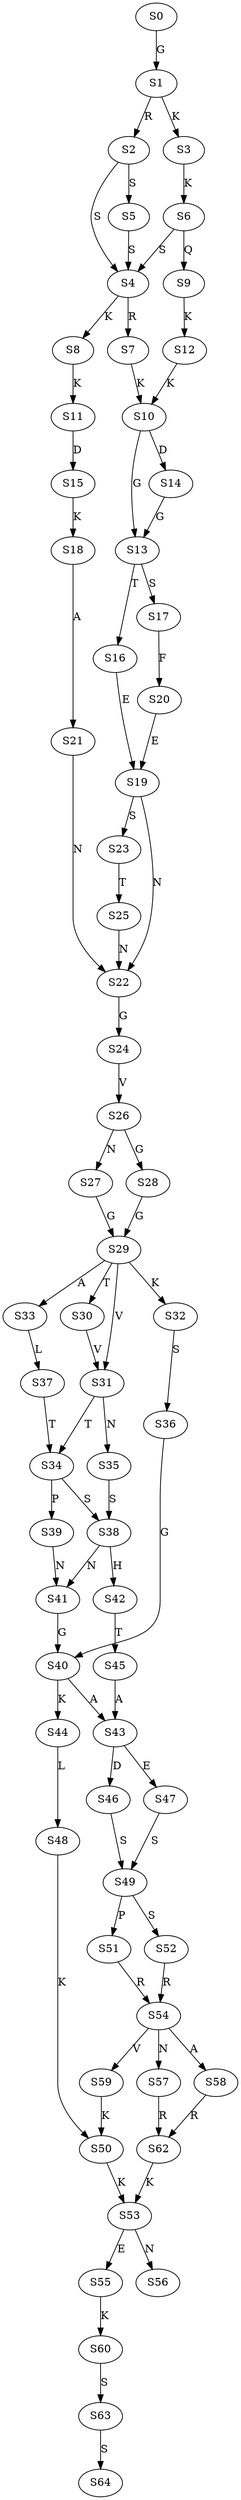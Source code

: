 strict digraph  {
	S0 -> S1 [ label = G ];
	S1 -> S2 [ label = R ];
	S1 -> S3 [ label = K ];
	S2 -> S4 [ label = S ];
	S2 -> S5 [ label = S ];
	S3 -> S6 [ label = K ];
	S4 -> S7 [ label = R ];
	S4 -> S8 [ label = K ];
	S5 -> S4 [ label = S ];
	S6 -> S4 [ label = S ];
	S6 -> S9 [ label = Q ];
	S7 -> S10 [ label = K ];
	S8 -> S11 [ label = K ];
	S9 -> S12 [ label = K ];
	S10 -> S13 [ label = G ];
	S10 -> S14 [ label = D ];
	S11 -> S15 [ label = D ];
	S12 -> S10 [ label = K ];
	S13 -> S16 [ label = T ];
	S13 -> S17 [ label = S ];
	S14 -> S13 [ label = G ];
	S15 -> S18 [ label = K ];
	S16 -> S19 [ label = E ];
	S17 -> S20 [ label = F ];
	S18 -> S21 [ label = A ];
	S19 -> S22 [ label = N ];
	S19 -> S23 [ label = S ];
	S20 -> S19 [ label = E ];
	S21 -> S22 [ label = N ];
	S22 -> S24 [ label = G ];
	S23 -> S25 [ label = T ];
	S24 -> S26 [ label = V ];
	S25 -> S22 [ label = N ];
	S26 -> S27 [ label = N ];
	S26 -> S28 [ label = G ];
	S27 -> S29 [ label = G ];
	S28 -> S29 [ label = G ];
	S29 -> S30 [ label = T ];
	S29 -> S31 [ label = V ];
	S29 -> S32 [ label = K ];
	S29 -> S33 [ label = A ];
	S30 -> S31 [ label = V ];
	S31 -> S34 [ label = T ];
	S31 -> S35 [ label = N ];
	S32 -> S36 [ label = S ];
	S33 -> S37 [ label = L ];
	S34 -> S38 [ label = S ];
	S34 -> S39 [ label = P ];
	S35 -> S38 [ label = S ];
	S36 -> S40 [ label = G ];
	S37 -> S34 [ label = T ];
	S38 -> S41 [ label = N ];
	S38 -> S42 [ label = H ];
	S39 -> S41 [ label = N ];
	S40 -> S43 [ label = A ];
	S40 -> S44 [ label = K ];
	S41 -> S40 [ label = G ];
	S42 -> S45 [ label = T ];
	S43 -> S46 [ label = D ];
	S43 -> S47 [ label = E ];
	S44 -> S48 [ label = L ];
	S45 -> S43 [ label = A ];
	S46 -> S49 [ label = S ];
	S47 -> S49 [ label = S ];
	S48 -> S50 [ label = K ];
	S49 -> S51 [ label = P ];
	S49 -> S52 [ label = S ];
	S50 -> S53 [ label = K ];
	S51 -> S54 [ label = R ];
	S52 -> S54 [ label = R ];
	S53 -> S55 [ label = E ];
	S53 -> S56 [ label = N ];
	S54 -> S57 [ label = N ];
	S54 -> S58 [ label = A ];
	S54 -> S59 [ label = V ];
	S55 -> S60 [ label = K ];
	S57 -> S62 [ label = R ];
	S58 -> S62 [ label = R ];
	S59 -> S50 [ label = K ];
	S60 -> S63 [ label = S ];
	S62 -> S53 [ label = K ];
	S63 -> S64 [ label = S ];
}
